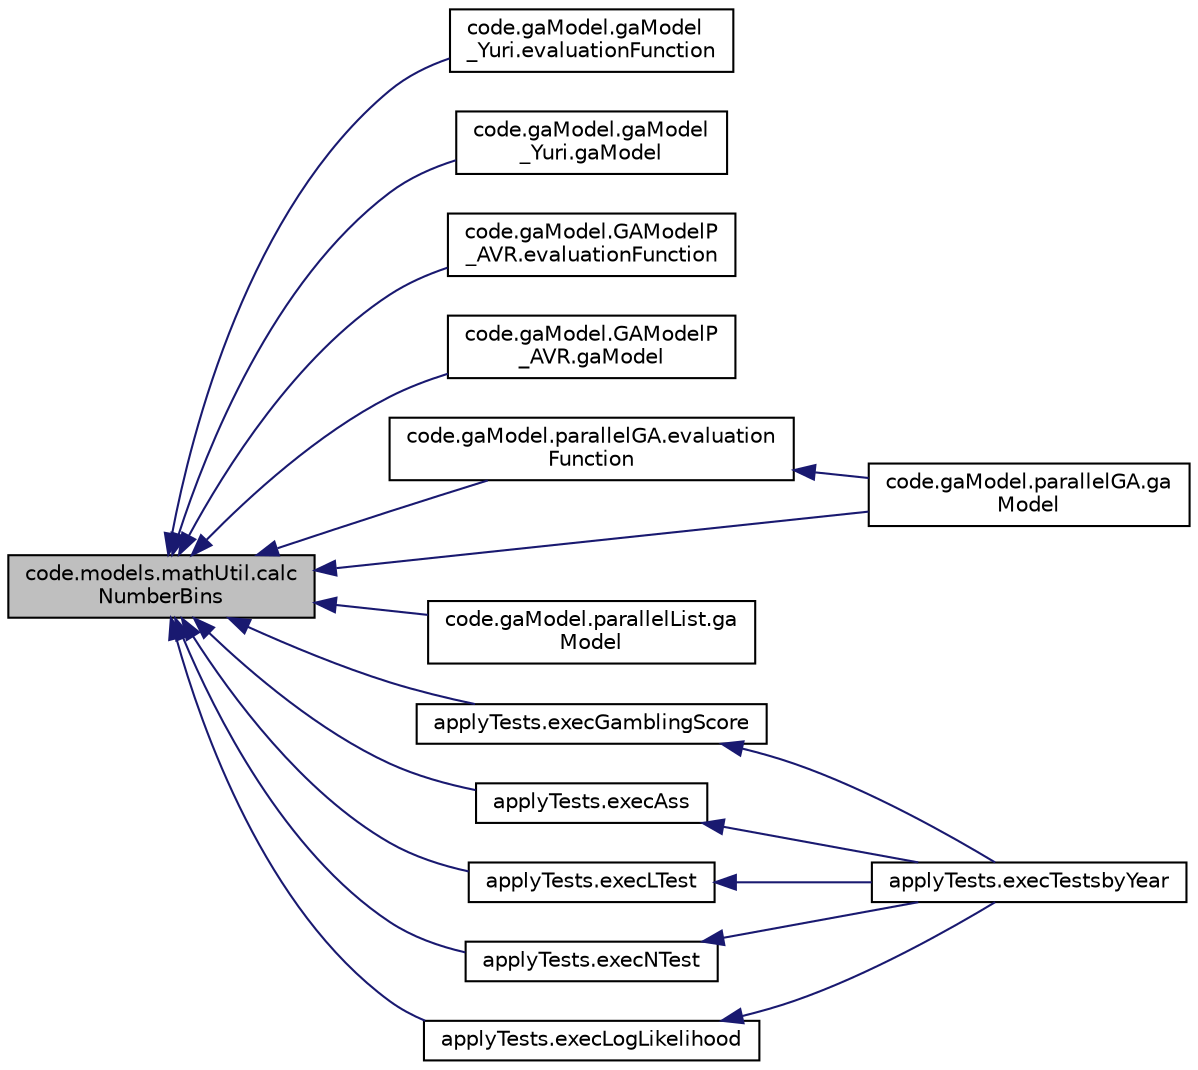 digraph "code.models.mathUtil.calcNumberBins"
{
  edge [fontname="Helvetica",fontsize="10",labelfontname="Helvetica",labelfontsize="10"];
  node [fontname="Helvetica",fontsize="10",shape=record];
  rankdir="LR";
  Node2 [label="code.models.mathUtil.calc\lNumberBins",height=0.2,width=0.4,color="black", fillcolor="grey75", style="filled", fontcolor="black"];
  Node2 -> Node3 [dir="back",color="midnightblue",fontsize="10",style="solid",fontname="Helvetica"];
  Node3 [label="code.gaModel.gaModel\l_Yuri.evaluationFunction",height=0.2,width=0.4,color="black", fillcolor="white", style="filled",URL="$namespacecode_1_1ga_model_1_1ga_model___yuri.html#ac3d4d6d1e77c40f783c7ca57c88a3731"];
  Node2 -> Node4 [dir="back",color="midnightblue",fontsize="10",style="solid",fontname="Helvetica"];
  Node4 [label="code.gaModel.gaModel\l_Yuri.gaModel",height=0.2,width=0.4,color="black", fillcolor="white", style="filled",URL="$namespacecode_1_1ga_model_1_1ga_model___yuri.html#a358c4a2cdf3f30fc75df90095a4b8355"];
  Node2 -> Node5 [dir="back",color="midnightblue",fontsize="10",style="solid",fontname="Helvetica"];
  Node5 [label="code.gaModel.GAModelP\l_AVR.evaluationFunction",height=0.2,width=0.4,color="black", fillcolor="white", style="filled",URL="$namespacecode_1_1ga_model_1_1_g_a_model_p___a_v_r.html#a57c8e6a060152b682247aa84a2042208"];
  Node2 -> Node6 [dir="back",color="midnightblue",fontsize="10",style="solid",fontname="Helvetica"];
  Node6 [label="code.gaModel.GAModelP\l_AVR.gaModel",height=0.2,width=0.4,color="black", fillcolor="white", style="filled",URL="$namespacecode_1_1ga_model_1_1_g_a_model_p___a_v_r.html#a54a6aa539f4e7f9dd54b74a1a808662f"];
  Node2 -> Node7 [dir="back",color="midnightblue",fontsize="10",style="solid",fontname="Helvetica"];
  Node7 [label="code.gaModel.parallelGA.evaluation\lFunction",height=0.2,width=0.4,color="black", fillcolor="white", style="filled",URL="$namespacecode_1_1ga_model_1_1parallel_g_a.html#aa9d1048007f567adaa88457299a1069e"];
  Node7 -> Node8 [dir="back",color="midnightblue",fontsize="10",style="solid",fontname="Helvetica"];
  Node8 [label="code.gaModel.parallelGA.ga\lModel",height=0.2,width=0.4,color="black", fillcolor="white", style="filled",URL="$namespacecode_1_1ga_model_1_1parallel_g_a.html#a703bc172bcc6b29b3e7d5853daaf547c"];
  Node2 -> Node8 [dir="back",color="midnightblue",fontsize="10",style="solid",fontname="Helvetica"];
  Node2 -> Node9 [dir="back",color="midnightblue",fontsize="10",style="solid",fontname="Helvetica"];
  Node9 [label="code.gaModel.parallelList.ga\lModel",height=0.2,width=0.4,color="black", fillcolor="white", style="filled",URL="$namespacecode_1_1ga_model_1_1parallel_list.html#a56992cede06ab5b5142f054b0a6a04dd"];
  Node2 -> Node10 [dir="back",color="midnightblue",fontsize="10",style="solid",fontname="Helvetica"];
  Node10 [label="applyTests.execGamblingScore",height=0.2,width=0.4,color="black", fillcolor="white", style="filled",URL="$namespaceapply_tests.html#ad9905c5ad071003f8de9a655576459bf"];
  Node10 -> Node11 [dir="back",color="midnightblue",fontsize="10",style="solid",fontname="Helvetica"];
  Node11 [label="applyTests.execTestsbyYear",height=0.2,width=0.4,color="black", fillcolor="white", style="filled",URL="$namespaceapply_tests.html#ab58e69822c644f8937db0e45f6981979"];
  Node2 -> Node12 [dir="back",color="midnightblue",fontsize="10",style="solid",fontname="Helvetica"];
  Node12 [label="applyTests.execAss",height=0.2,width=0.4,color="black", fillcolor="white", style="filled",URL="$namespaceapply_tests.html#a8b5b16bfc44d7607f40dbefccc4d09dd"];
  Node12 -> Node11 [dir="back",color="midnightblue",fontsize="10",style="solid",fontname="Helvetica"];
  Node2 -> Node13 [dir="back",color="midnightblue",fontsize="10",style="solid",fontname="Helvetica"];
  Node13 [label="applyTests.execLTest",height=0.2,width=0.4,color="black", fillcolor="white", style="filled",URL="$namespaceapply_tests.html#a97febc347b565f9f65453be69ad57351"];
  Node13 -> Node11 [dir="back",color="midnightblue",fontsize="10",style="solid",fontname="Helvetica"];
  Node2 -> Node14 [dir="back",color="midnightblue",fontsize="10",style="solid",fontname="Helvetica"];
  Node14 [label="applyTests.execNTest",height=0.2,width=0.4,color="black", fillcolor="white", style="filled",URL="$namespaceapply_tests.html#a2f1699d6cdaf976904aa7ce633ec488b"];
  Node14 -> Node11 [dir="back",color="midnightblue",fontsize="10",style="solid",fontname="Helvetica"];
  Node2 -> Node15 [dir="back",color="midnightblue",fontsize="10",style="solid",fontname="Helvetica"];
  Node15 [label="applyTests.execLogLikelihood",height=0.2,width=0.4,color="black", fillcolor="white", style="filled",URL="$namespaceapply_tests.html#a5670d015fa02efcf8e1b7a8a99e45166"];
  Node15 -> Node11 [dir="back",color="midnightblue",fontsize="10",style="solid",fontname="Helvetica"];
}
